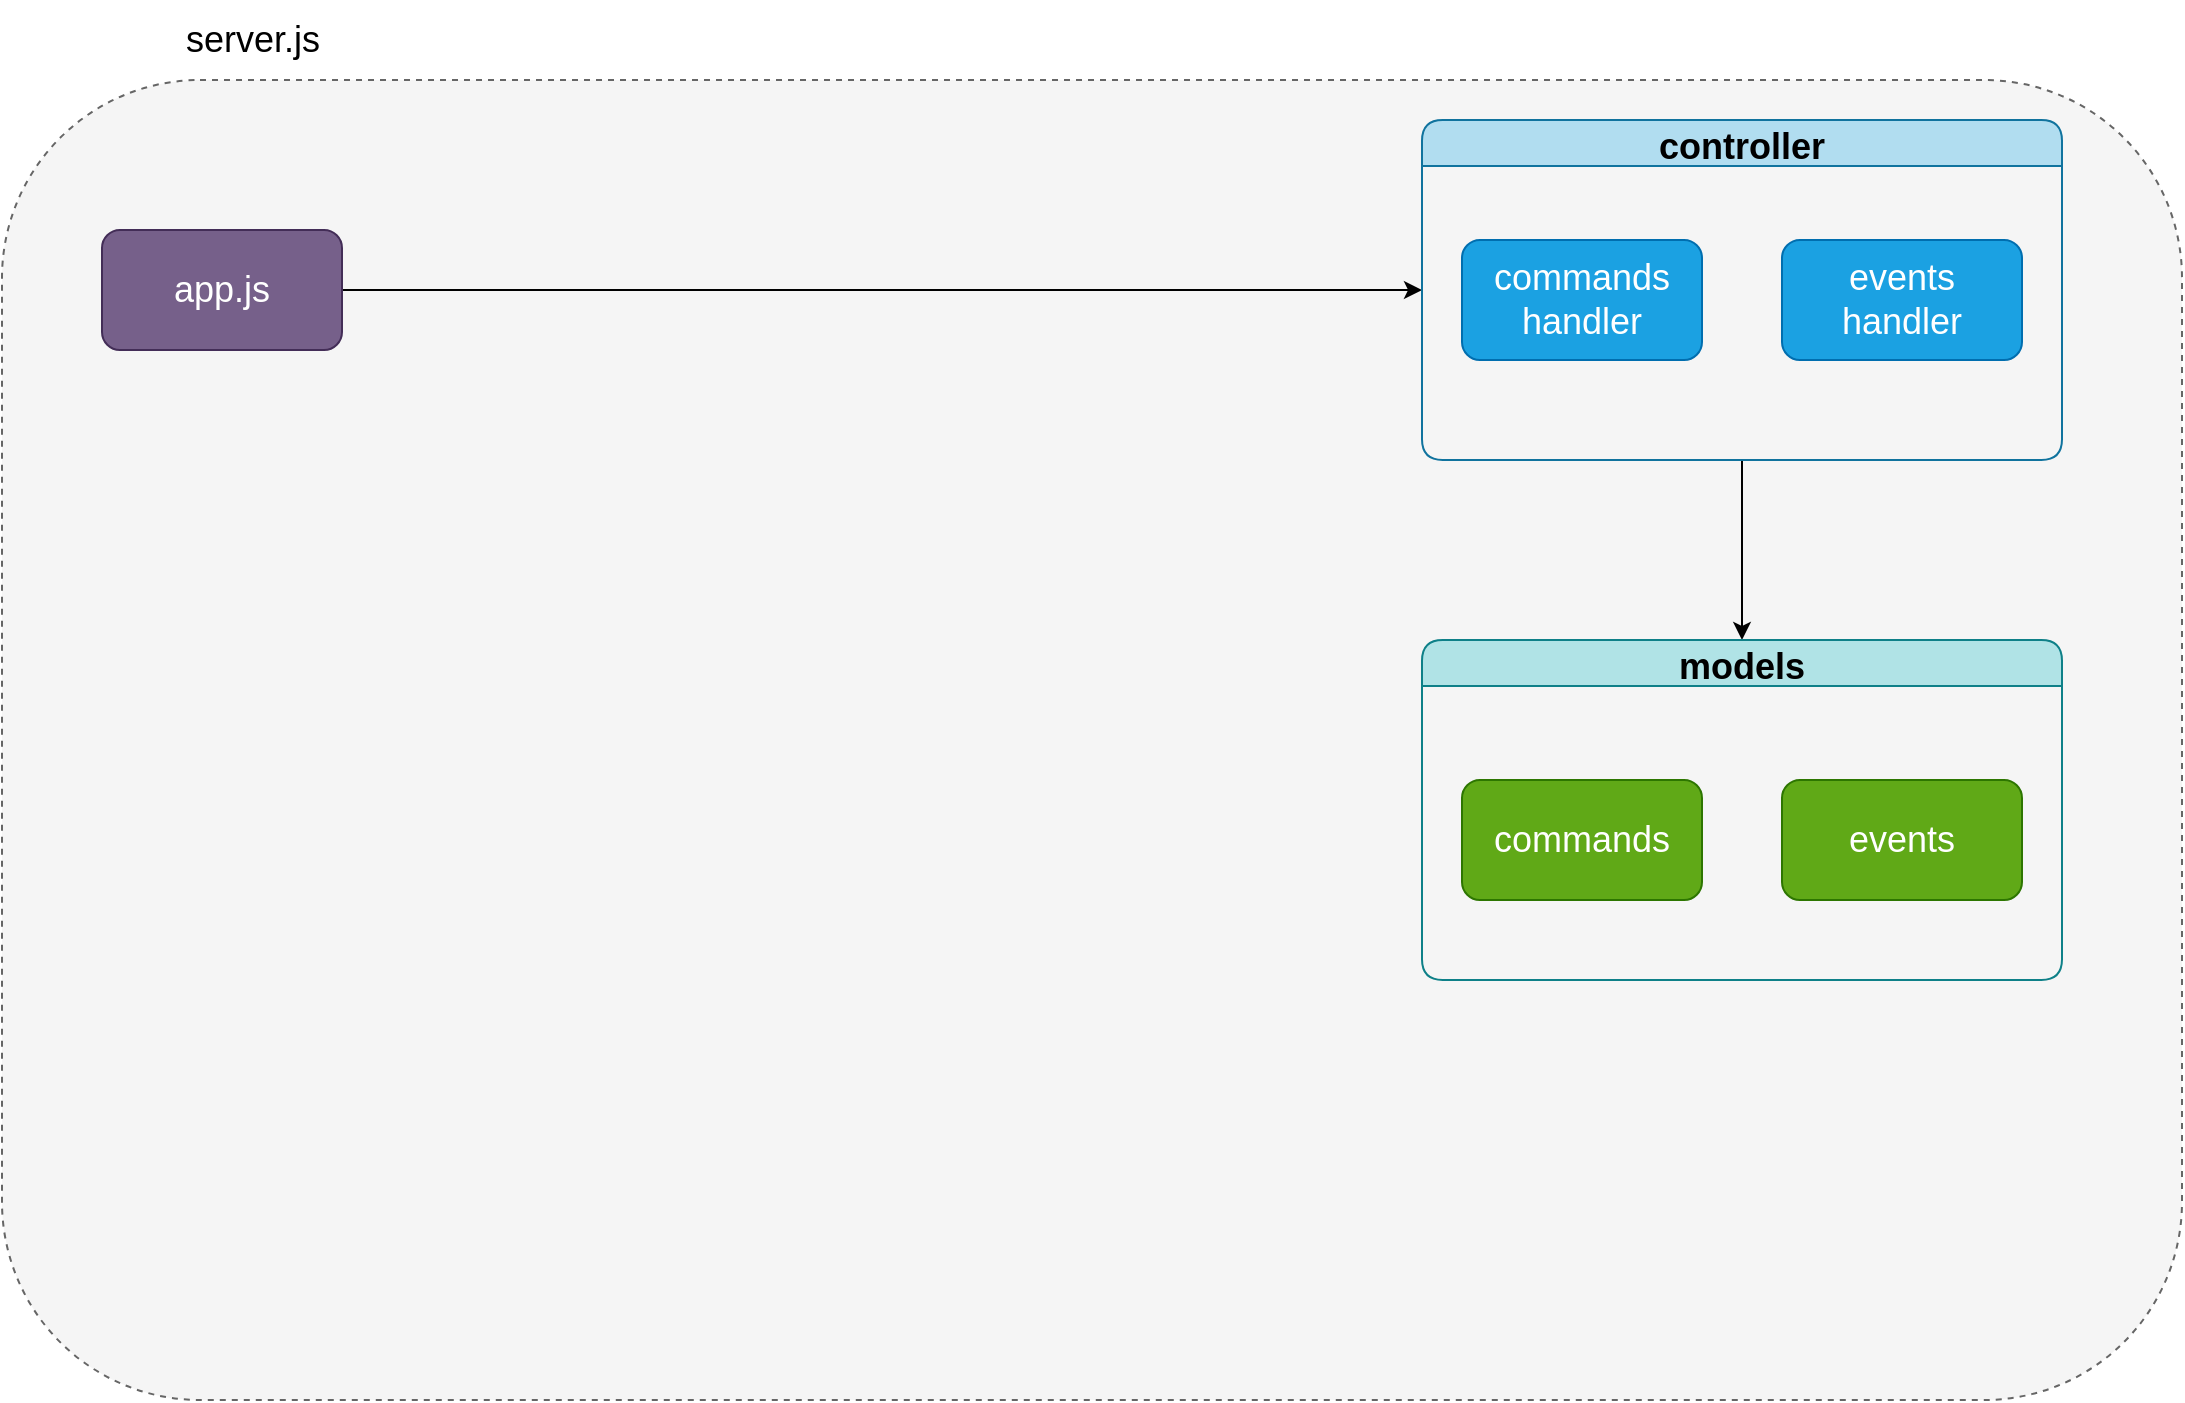 <mxfile version="20.3.0" type="device"><diagram id="cyJJSdQIOY3K7Hc4sqf2" name="Page-1"><mxGraphModel dx="1012" dy="642" grid="1" gridSize="10" guides="1" tooltips="1" connect="1" arrows="1" fold="1" page="1" pageScale="1" pageWidth="1654" pageHeight="1169" math="0" shadow="0"><root><mxCell id="0"/><mxCell id="1" parent="0"/><mxCell id="5TZfVWQEfzyA2-QV1_X4-1" value="" style="rounded=1;whiteSpace=wrap;html=1;fillColor=#f5f5f5;dashed=1;strokeColor=#666666;fontColor=#333333;" parent="1" vertex="1"><mxGeometry x="70" y="110" width="1090" height="660" as="geometry"/></mxCell><mxCell id="5TZfVWQEfzyA2-QV1_X4-21" style="edgeStyle=orthogonalEdgeStyle;rounded=1;orthogonalLoop=1;jettySize=auto;html=1;exitX=1;exitY=0.5;exitDx=0;exitDy=0;entryX=0;entryY=0.5;entryDx=0;entryDy=0;fontSize=18;" parent="1" source="5TZfVWQEfzyA2-QV1_X4-3" target="5TZfVWQEfzyA2-QV1_X4-17" edge="1"><mxGeometry relative="1" as="geometry"/></mxCell><mxCell id="5TZfVWQEfzyA2-QV1_X4-3" value="app.js" style="rounded=1;whiteSpace=wrap;html=1;strokeColor=#432D57;fontSize=18;fillColor=#76608a;fontColor=#ffffff;" parent="1" vertex="1"><mxGeometry x="120" y="185" width="120" height="60" as="geometry"/></mxCell><mxCell id="5TZfVWQEfzyA2-QV1_X4-4" value="server.js" style="text;html=1;align=center;verticalAlign=middle;resizable=0;points=[];autosize=1;fillColor=none;fontSize=18;rounded=1;" parent="1" vertex="1"><mxGeometry x="150" y="70" width="90" height="40" as="geometry"/></mxCell><mxCell id="5TZfVWQEfzyA2-QV1_X4-6" value="commands&lt;br&gt;handler" style="rounded=1;whiteSpace=wrap;html=1;strokeColor=#006EAF;fontSize=18;fillColor=#1ba1e2;fontColor=#ffffff;" parent="1" vertex="1"><mxGeometry x="800" y="190" width="120" height="60" as="geometry"/></mxCell><mxCell id="5TZfVWQEfzyA2-QV1_X4-7" value="events&lt;br&gt;handler" style="rounded=1;whiteSpace=wrap;html=1;strokeColor=#006EAF;fontSize=18;fillColor=#1ba1e2;fontColor=#ffffff;" parent="1" vertex="1"><mxGeometry x="960" y="190" width="120" height="60" as="geometry"/></mxCell><mxCell id="5TZfVWQEfzyA2-QV1_X4-24" style="edgeStyle=orthogonalEdgeStyle;rounded=1;orthogonalLoop=1;jettySize=auto;html=1;exitX=0.5;exitY=1;exitDx=0;exitDy=0;entryX=0.5;entryY=0;entryDx=0;entryDy=0;fontSize=18;" parent="1" source="5TZfVWQEfzyA2-QV1_X4-17" target="5TZfVWQEfzyA2-QV1_X4-23" edge="1"><mxGeometry relative="1" as="geometry"/></mxCell><mxCell id="5TZfVWQEfzyA2-QV1_X4-17" value="controller" style="swimlane;strokeColor=#10739e;fontSize=18;fillColor=#b1ddf0;rounded=1;" parent="1" vertex="1"><mxGeometry x="780" y="130" width="320" height="170" as="geometry"/></mxCell><mxCell id="5TZfVWQEfzyA2-QV1_X4-23" value="models" style="swimlane;strokeColor=#0e8088;fontSize=18;fillColor=#b0e3e6;rounded=1;" parent="1" vertex="1"><mxGeometry x="780" y="390" width="320" height="170" as="geometry"/></mxCell><mxCell id="5TZfVWQEfzyA2-QV1_X4-25" value="commands" style="rounded=1;whiteSpace=wrap;html=1;strokeColor=#2D7600;fontSize=18;fillColor=#60a917;fontColor=#ffffff;" parent="5TZfVWQEfzyA2-QV1_X4-23" vertex="1"><mxGeometry x="20" y="70" width="120" height="60" as="geometry"/></mxCell><mxCell id="5TZfVWQEfzyA2-QV1_X4-26" value="events" style="rounded=1;whiteSpace=wrap;html=1;strokeColor=#2D7600;fontSize=18;fillColor=#60a917;fontColor=#ffffff;" parent="5TZfVWQEfzyA2-QV1_X4-23" vertex="1"><mxGeometry x="180" y="70" width="120" height="60" as="geometry"/></mxCell></root></mxGraphModel></diagram></mxfile>